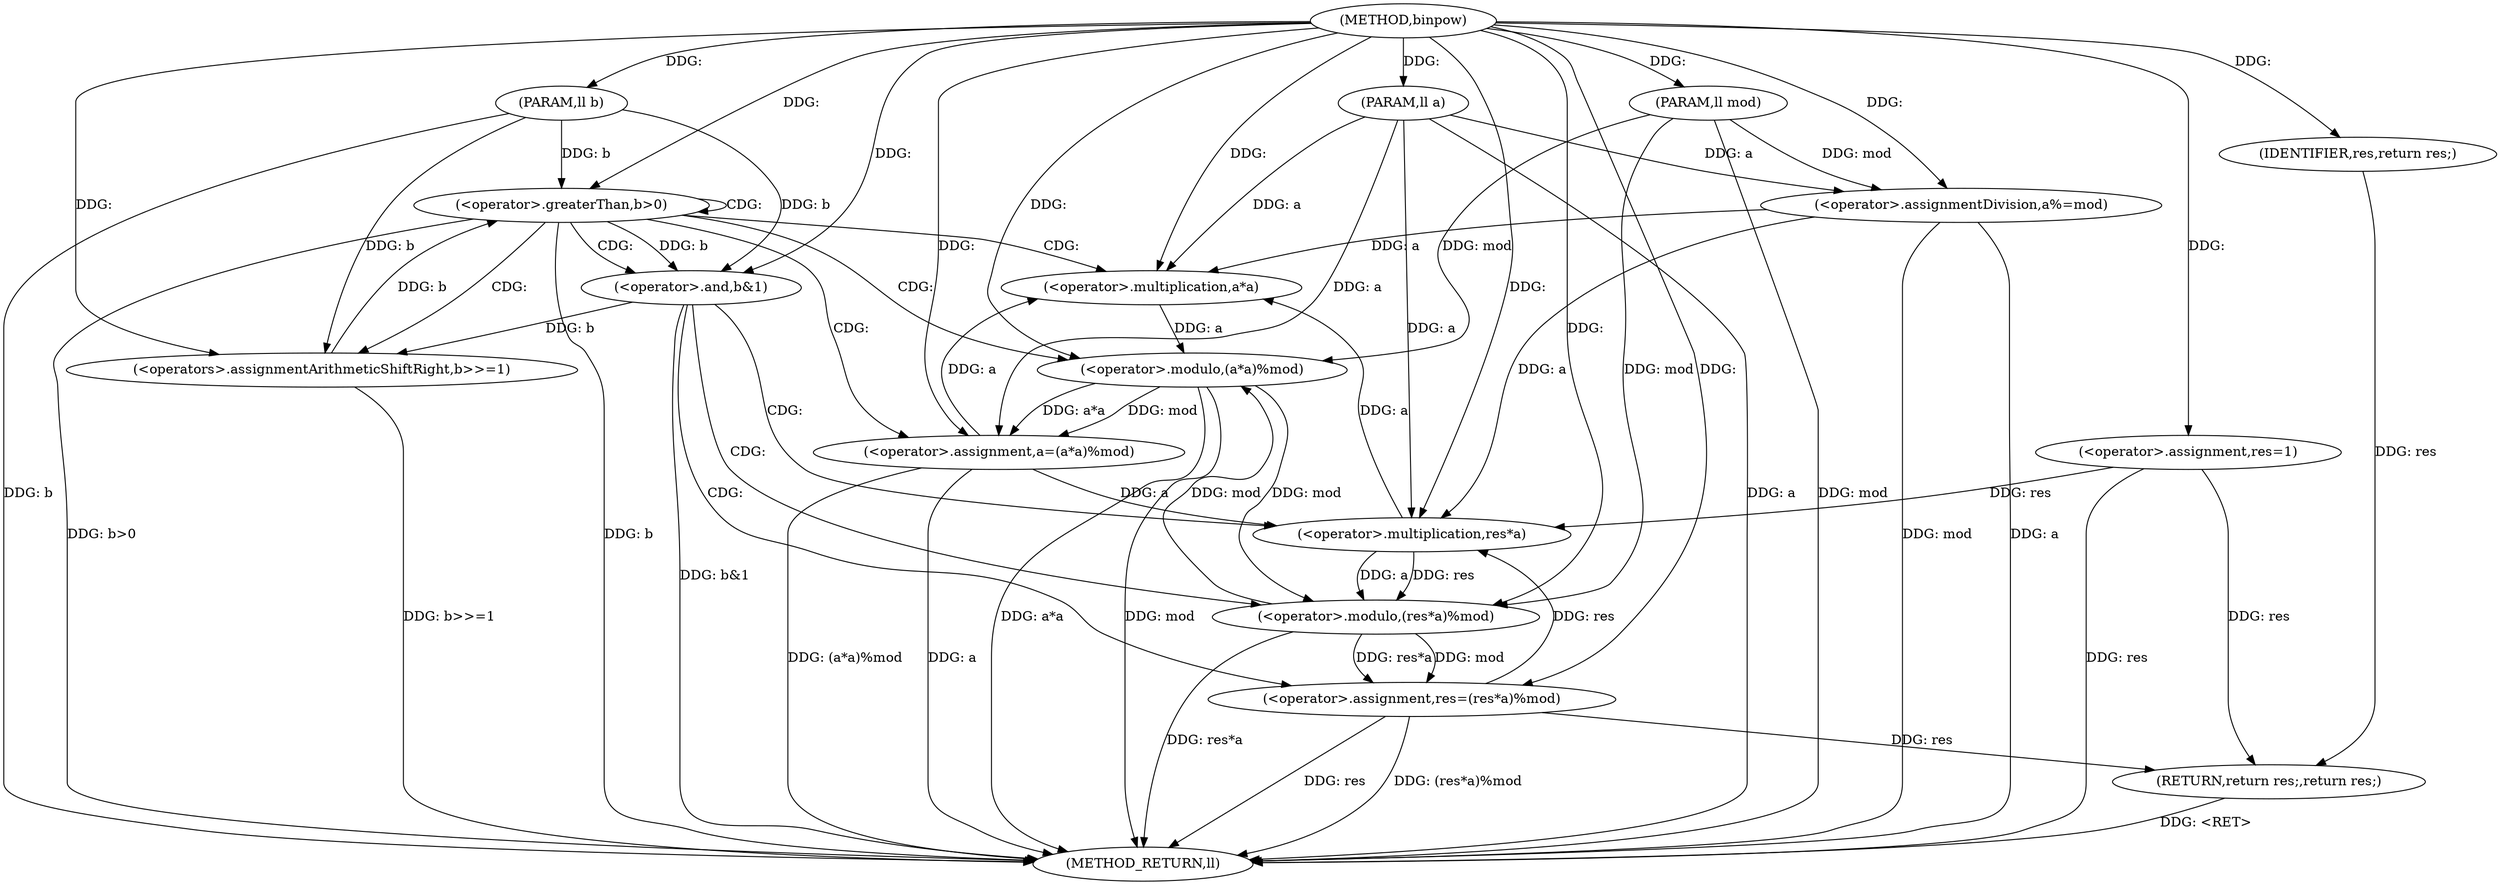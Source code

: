 digraph "binpow" {  
"1000169" [label = "(METHOD,binpow)" ]
"1000209" [label = "(METHOD_RETURN,ll)" ]
"1000170" [label = "(PARAM,ll a)" ]
"1000171" [label = "(PARAM,ll b)" ]
"1000172" [label = "(PARAM,ll mod)" ]
"1000175" [label = "(<operator>.assignment,res=1)" ]
"1000178" [label = "(<operator>.assignmentDivision,a%=mod)" ]
"1000207" [label = "(RETURN,return res;,return res;)" ]
"1000182" [label = "(<operator>.greaterThan,b>0)" ]
"1000208" [label = "(IDENTIFIER,res,return res;)" ]
"1000197" [label = "(<operator>.assignment,a=(a*a)%mod)" ]
"1000204" [label = "(<operators>.assignmentArithmeticShiftRight,b>>=1)" ]
"1000187" [label = "(<operator>.and,b&1)" ]
"1000190" [label = "(<operator>.assignment,res=(res*a)%mod)" ]
"1000199" [label = "(<operator>.modulo,(a*a)%mod)" ]
"1000192" [label = "(<operator>.modulo,(res*a)%mod)" ]
"1000200" [label = "(<operator>.multiplication,a*a)" ]
"1000193" [label = "(<operator>.multiplication,res*a)" ]
  "1000170" -> "1000209"  [ label = "DDG: a"] 
  "1000171" -> "1000209"  [ label = "DDG: b"] 
  "1000172" -> "1000209"  [ label = "DDG: mod"] 
  "1000175" -> "1000209"  [ label = "DDG: res"] 
  "1000178" -> "1000209"  [ label = "DDG: a"] 
  "1000178" -> "1000209"  [ label = "DDG: mod"] 
  "1000182" -> "1000209"  [ label = "DDG: b"] 
  "1000182" -> "1000209"  [ label = "DDG: b>0"] 
  "1000187" -> "1000209"  [ label = "DDG: b&1"] 
  "1000190" -> "1000209"  [ label = "DDG: res"] 
  "1000192" -> "1000209"  [ label = "DDG: res*a"] 
  "1000190" -> "1000209"  [ label = "DDG: (res*a)%mod"] 
  "1000197" -> "1000209"  [ label = "DDG: a"] 
  "1000199" -> "1000209"  [ label = "DDG: a*a"] 
  "1000199" -> "1000209"  [ label = "DDG: mod"] 
  "1000197" -> "1000209"  [ label = "DDG: (a*a)%mod"] 
  "1000204" -> "1000209"  [ label = "DDG: b>>=1"] 
  "1000207" -> "1000209"  [ label = "DDG: <RET>"] 
  "1000169" -> "1000170"  [ label = "DDG: "] 
  "1000169" -> "1000171"  [ label = "DDG: "] 
  "1000169" -> "1000172"  [ label = "DDG: "] 
  "1000169" -> "1000175"  [ label = "DDG: "] 
  "1000172" -> "1000178"  [ label = "DDG: mod"] 
  "1000169" -> "1000178"  [ label = "DDG: "] 
  "1000208" -> "1000207"  [ label = "DDG: res"] 
  "1000175" -> "1000207"  [ label = "DDG: res"] 
  "1000190" -> "1000207"  [ label = "DDG: res"] 
  "1000170" -> "1000178"  [ label = "DDG: a"] 
  "1000169" -> "1000208"  [ label = "DDG: "] 
  "1000204" -> "1000182"  [ label = "DDG: b"] 
  "1000171" -> "1000182"  [ label = "DDG: b"] 
  "1000169" -> "1000182"  [ label = "DDG: "] 
  "1000199" -> "1000197"  [ label = "DDG: a*a"] 
  "1000199" -> "1000197"  [ label = "DDG: mod"] 
  "1000192" -> "1000190"  [ label = "DDG: res*a"] 
  "1000192" -> "1000190"  [ label = "DDG: mod"] 
  "1000170" -> "1000197"  [ label = "DDG: a"] 
  "1000169" -> "1000197"  [ label = "DDG: "] 
  "1000187" -> "1000204"  [ label = "DDG: b"] 
  "1000171" -> "1000204"  [ label = "DDG: b"] 
  "1000169" -> "1000204"  [ label = "DDG: "] 
  "1000182" -> "1000187"  [ label = "DDG: b"] 
  "1000171" -> "1000187"  [ label = "DDG: b"] 
  "1000169" -> "1000187"  [ label = "DDG: "] 
  "1000169" -> "1000190"  [ label = "DDG: "] 
  "1000200" -> "1000199"  [ label = "DDG: a"] 
  "1000192" -> "1000199"  [ label = "DDG: mod"] 
  "1000172" -> "1000199"  [ label = "DDG: mod"] 
  "1000169" -> "1000199"  [ label = "DDG: "] 
  "1000193" -> "1000192"  [ label = "DDG: a"] 
  "1000193" -> "1000192"  [ label = "DDG: res"] 
  "1000199" -> "1000192"  [ label = "DDG: mod"] 
  "1000172" -> "1000192"  [ label = "DDG: mod"] 
  "1000169" -> "1000192"  [ label = "DDG: "] 
  "1000178" -> "1000200"  [ label = "DDG: a"] 
  "1000193" -> "1000200"  [ label = "DDG: a"] 
  "1000197" -> "1000200"  [ label = "DDG: a"] 
  "1000170" -> "1000200"  [ label = "DDG: a"] 
  "1000169" -> "1000200"  [ label = "DDG: "] 
  "1000175" -> "1000193"  [ label = "DDG: res"] 
  "1000190" -> "1000193"  [ label = "DDG: res"] 
  "1000169" -> "1000193"  [ label = "DDG: "] 
  "1000178" -> "1000193"  [ label = "DDG: a"] 
  "1000197" -> "1000193"  [ label = "DDG: a"] 
  "1000170" -> "1000193"  [ label = "DDG: a"] 
  "1000182" -> "1000200"  [ label = "CDG: "] 
  "1000182" -> "1000199"  [ label = "CDG: "] 
  "1000182" -> "1000182"  [ label = "CDG: "] 
  "1000182" -> "1000197"  [ label = "CDG: "] 
  "1000182" -> "1000187"  [ label = "CDG: "] 
  "1000182" -> "1000204"  [ label = "CDG: "] 
  "1000187" -> "1000193"  [ label = "CDG: "] 
  "1000187" -> "1000192"  [ label = "CDG: "] 
  "1000187" -> "1000190"  [ label = "CDG: "] 
}
